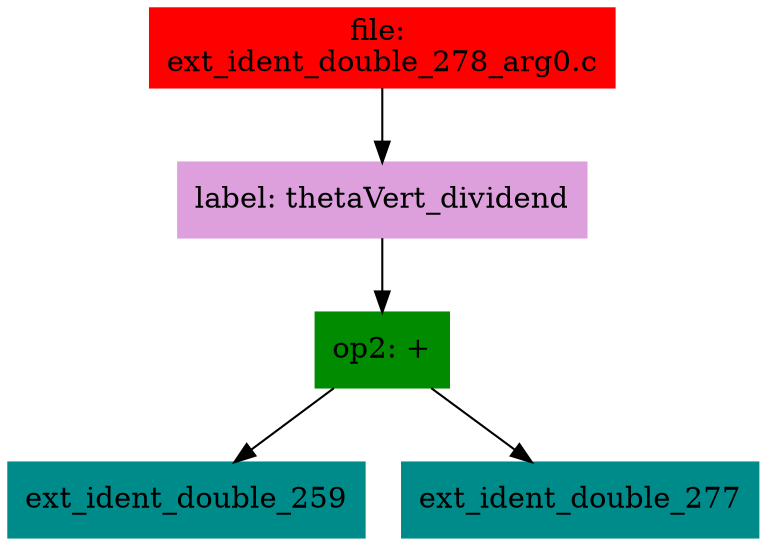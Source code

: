 digraph G {
node [shape=box]

0 [label="file: 
ext_ident_double_278_arg0.c",color=red, style=filled]
1 [label="label: thetaVert_dividend",color=plum, style=filled]
0 -> 1
2 [label="op2: +",color=green4, style=filled]
1 -> 2
3 [label="ext_ident_double_259",color=cyan4, style=filled]
2 -> 3
24 [label="ext_ident_double_277",color=cyan4, style=filled]
2 -> 24


}

